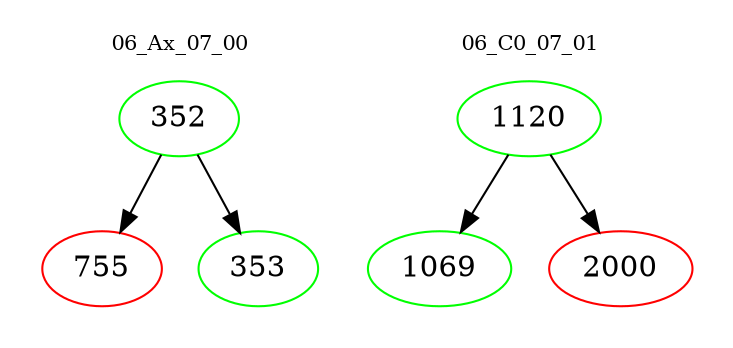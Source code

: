 digraph{
subgraph cluster_0 {
color = white
label = "06_Ax_07_00";
fontsize=10;
T0_352 [label="352", color="green"]
T0_352 -> T0_755 [color="black"]
T0_755 [label="755", color="red"]
T0_352 -> T0_353 [color="black"]
T0_353 [label="353", color="green"]
}
subgraph cluster_1 {
color = white
label = "06_C0_07_01";
fontsize=10;
T1_1120 [label="1120", color="green"]
T1_1120 -> T1_1069 [color="black"]
T1_1069 [label="1069", color="green"]
T1_1120 -> T1_2000 [color="black"]
T1_2000 [label="2000", color="red"]
}
}
